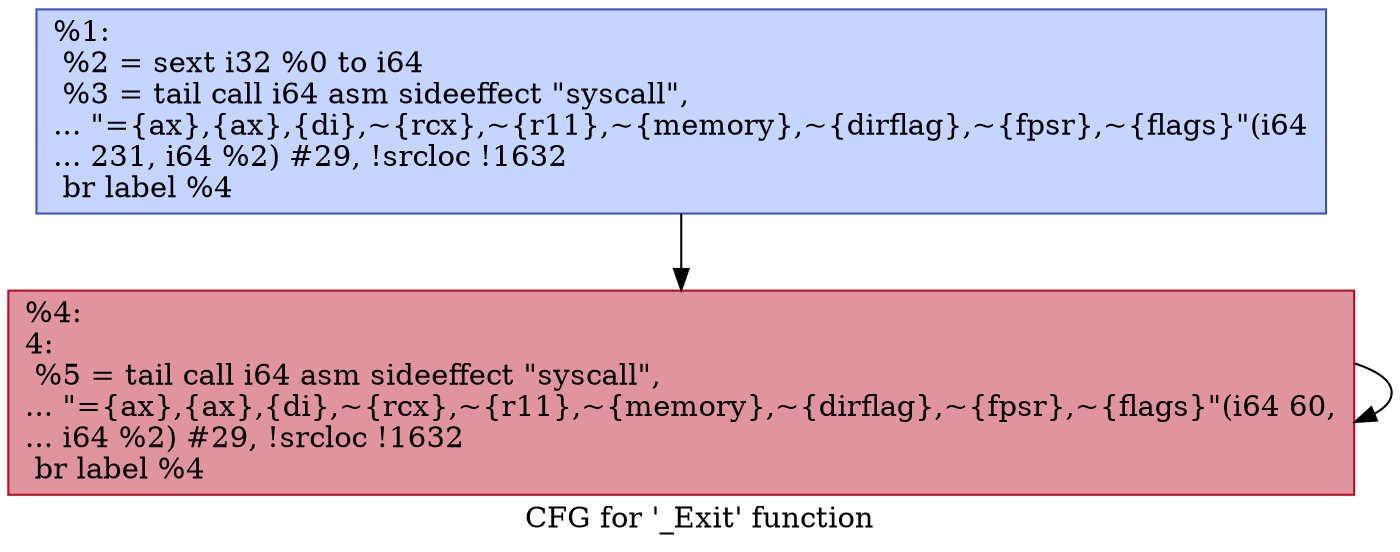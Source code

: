 digraph "CFG for '_Exit' function" {
	label="CFG for '_Exit' function";

	Node0x1513be0 [shape=record,color="#3d50c3ff", style=filled, fillcolor="#7ea1fa70",label="{%1:\l  %2 = sext i32 %0 to i64\l  %3 = tail call i64 asm sideeffect \"syscall\",\l... \"=\{ax\},\{ax\},\{di\},~\{rcx\},~\{r11\},~\{memory\},~\{dirflag\},~\{fpsr\},~\{flags\}\"(i64\l... 231, i64 %2) #29, !srcloc !1632\l  br label %4\l}"];
	Node0x1513be0 -> Node0x1513c30;
	Node0x1513c30 [shape=record,color="#b70d28ff", style=filled, fillcolor="#b70d2870",label="{%4:\l4:                                                \l  %5 = tail call i64 asm sideeffect \"syscall\",\l... \"=\{ax\},\{ax\},\{di\},~\{rcx\},~\{r11\},~\{memory\},~\{dirflag\},~\{fpsr\},~\{flags\}\"(i64 60,\l... i64 %2) #29, !srcloc !1632\l  br label %4\l}"];
	Node0x1513c30 -> Node0x1513c30;
}
